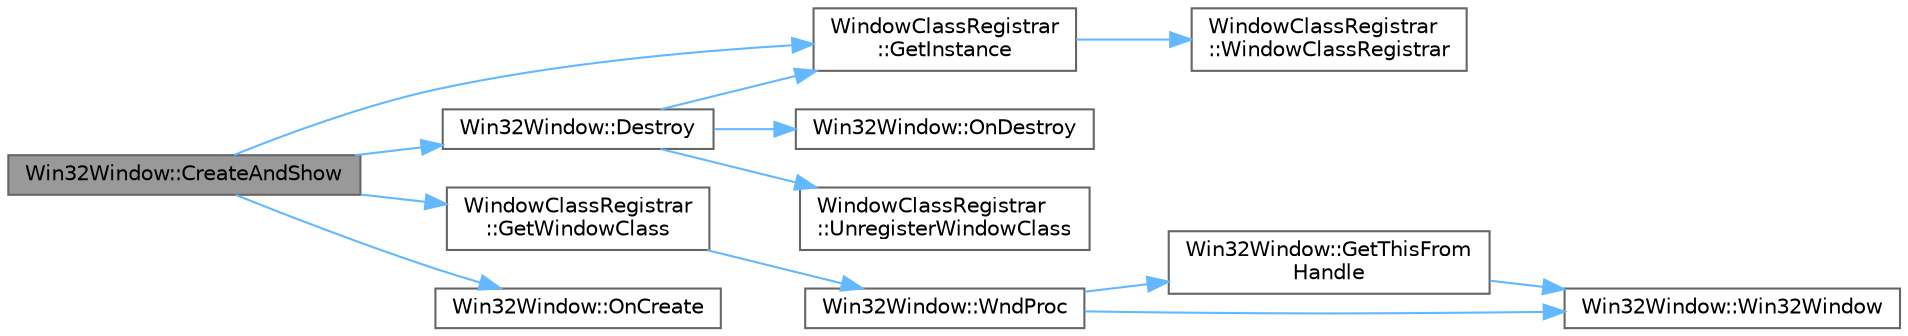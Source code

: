digraph "Win32Window::CreateAndShow"
{
 // LATEX_PDF_SIZE
  bgcolor="transparent";
  edge [fontname=Helvetica,fontsize=10,labelfontname=Helvetica,labelfontsize=10];
  node [fontname=Helvetica,fontsize=10,shape=box,height=0.2,width=0.4];
  rankdir="LR";
  Node1 [id="Node000001",label="Win32Window::CreateAndShow",height=0.2,width=0.4,color="gray40", fillcolor="grey60", style="filled", fontcolor="black",tooltip=" "];
  Node1 -> Node2 [id="edge13_Node000001_Node000002",color="steelblue1",style="solid",tooltip=" "];
  Node2 [id="Node000002",label="Win32Window::Destroy",height=0.2,width=0.4,color="grey40", fillcolor="white", style="filled",URL="$class_win32_window.html#a6545dfce322862ad6318eb6102d59e06",tooltip=" "];
  Node2 -> Node3 [id="edge14_Node000002_Node000003",color="steelblue1",style="solid",tooltip=" "];
  Node3 [id="Node000003",label="WindowClassRegistrar\l::GetInstance",height=0.2,width=0.4,color="grey40", fillcolor="white", style="filled",URL="$class_window_class_registrar.html#a61087a352125d976b12553fa143847bd",tooltip=" "];
  Node3 -> Node4 [id="edge15_Node000003_Node000004",color="steelblue1",style="solid",tooltip=" "];
  Node4 [id="Node000004",label="WindowClassRegistrar\l::WindowClassRegistrar",height=0.2,width=0.4,color="grey40", fillcolor="white", style="filled",URL="$class_window_class_registrar.html#ada9c15bbbaaa4938b093120b4f3e224a",tooltip=" "];
  Node2 -> Node5 [id="edge16_Node000002_Node000005",color="steelblue1",style="solid",tooltip=" "];
  Node5 [id="Node000005",label="Win32Window::OnDestroy",height=0.2,width=0.4,color="grey40", fillcolor="white", style="filled",URL="$class_win32_window.html#a78f04e4f7a473145711e65ebb8040185",tooltip=" "];
  Node2 -> Node6 [id="edge17_Node000002_Node000006",color="steelblue1",style="solid",tooltip=" "];
  Node6 [id="Node000006",label="WindowClassRegistrar\l::UnregisterWindowClass",height=0.2,width=0.4,color="grey40", fillcolor="white", style="filled",URL="$class_window_class_registrar.html#a9c8e9bd34199b832ad09e3e92ca94768",tooltip=" "];
  Node1 -> Node3 [id="edge18_Node000001_Node000003",color="steelblue1",style="solid",tooltip=" "];
  Node1 -> Node7 [id="edge19_Node000001_Node000007",color="steelblue1",style="solid",tooltip=" "];
  Node7 [id="Node000007",label="WindowClassRegistrar\l::GetWindowClass",height=0.2,width=0.4,color="grey40", fillcolor="white", style="filled",URL="$class_window_class_registrar.html#a8a12e129ba5e8db3ea9de3ec3833487e",tooltip=" "];
  Node7 -> Node8 [id="edge20_Node000007_Node000008",color="steelblue1",style="solid",tooltip=" "];
  Node8 [id="Node000008",label="Win32Window::WndProc",height=0.2,width=0.4,color="grey40", fillcolor="white", style="filled",URL="$class_win32_window.html#abe486eb1ea947fd43ad6fd158585a00f",tooltip=" "];
  Node8 -> Node9 [id="edge21_Node000008_Node000009",color="steelblue1",style="solid",tooltip=" "];
  Node9 [id="Node000009",label="Win32Window::GetThisFrom\lHandle",height=0.2,width=0.4,color="grey40", fillcolor="white", style="filled",URL="$class_win32_window.html#a2d110277716c62488f348cdb901c08e3",tooltip=" "];
  Node9 -> Node10 [id="edge22_Node000009_Node000010",color="steelblue1",style="solid",tooltip=" "];
  Node10 [id="Node000010",label="Win32Window::Win32Window",height=0.2,width=0.4,color="grey40", fillcolor="white", style="filled",URL="$class_win32_window.html#a3a7522626f853b5c7641958fda27f271",tooltip=" "];
  Node8 -> Node10 [id="edge23_Node000008_Node000010",color="steelblue1",style="solid",tooltip=" "];
  Node1 -> Node11 [id="edge24_Node000001_Node000011",color="steelblue1",style="solid",tooltip=" "];
  Node11 [id="Node000011",label="Win32Window::OnCreate",height=0.2,width=0.4,color="grey40", fillcolor="white", style="filled",URL="$class_win32_window.html#a13999e0fd51a9b5c66239c6ecc201d5c",tooltip=" "];
}
